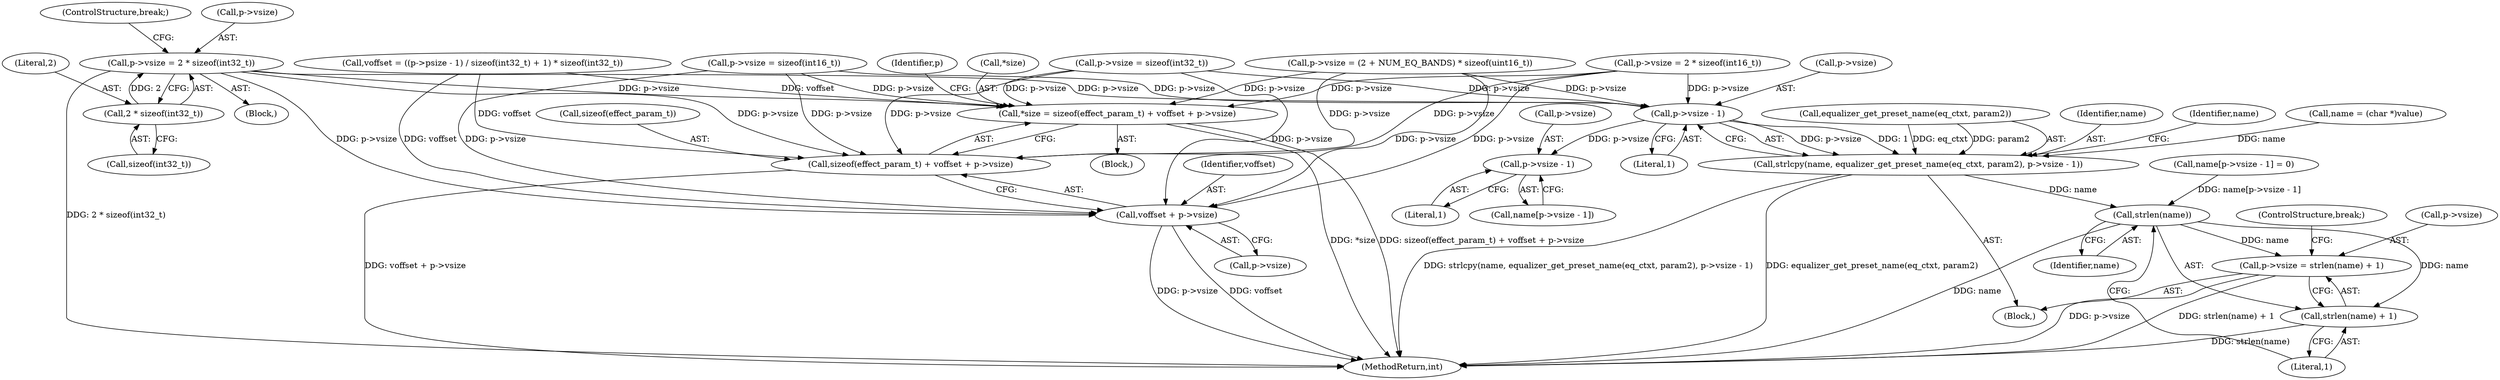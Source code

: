 digraph "0_Android_d72ea85c78a1a68bf99fd5804ad9784b4102fe57@API" {
"1000229" [label="(Call,p->vsize = 2 * sizeof(int32_t))"];
"1000233" [label="(Call,2 * sizeof(int32_t))"];
"1000297" [label="(Call,*size = sizeof(effect_param_t) + voffset + p->vsize)"];
"1000300" [label="(Call,sizeof(effect_param_t) + voffset + p->vsize)"];
"1000303" [label="(Call,voffset + p->vsize)"];
"1000570" [label="(Call,p->vsize - 1)"];
"1000565" [label="(Call,strlcpy(name, equalizer_get_preset_name(eq_ctxt, param2), p->vsize - 1))"];
"1000589" [label="(Call,strlen(name))"];
"1000584" [label="(Call,p->vsize = strlen(name) + 1)"];
"1000588" [label="(Call,strlen(name) + 1)"];
"1000578" [label="(Call,p->vsize - 1)"];
"1000590" [label="(Identifier,name)"];
"1000576" [label="(Call,name[p->vsize - 1])"];
"1000560" [label="(Call,name = (char *)value)"];
"1000300" [label="(Call,sizeof(effect_param_t) + voffset + p->vsize)"];
"1000311" [label="(Identifier,p)"];
"1000567" [label="(Call,equalizer_get_preset_name(eq_ctxt, param2))"];
"1000575" [label="(Call,name[p->vsize - 1] = 0)"];
"1000565" [label="(Call,strlcpy(name, equalizer_get_preset_name(eq_ctxt, param2), p->vsize - 1))"];
"1000566" [label="(Identifier,name)"];
"1000577" [label="(Identifier,name)"];
"1000588" [label="(Call,strlen(name) + 1)"];
"1000235" [label="(Call,sizeof(int32_t))"];
"1000579" [label="(Call,p->vsize)"];
"1000233" [label="(Call,2 * sizeof(int32_t))"];
"1000237" [label="(ControlStructure,break;)"];
"1000570" [label="(Call,p->vsize - 1)"];
"1000303" [label="(Call,voffset + p->vsize)"];
"1000234" [label="(Literal,2)"];
"1000589" [label="(Call,strlen(name))"];
"1000304" [label="(Identifier,voffset)"];
"1000592" [label="(ControlStructure,break;)"];
"1000305" [label="(Call,p->vsize)"];
"1000204" [label="(Call,p->vsize = 2 * sizeof(int16_t))"];
"1000162" [label="(Block,)"];
"1000318" [label="(Block,)"];
"1000230" [label="(Call,p->vsize)"];
"1000181" [label="(Call,p->vsize = sizeof(int16_t))"];
"1000297" [label="(Call,*size = sizeof(effect_param_t) + voffset + p->vsize)"];
"1000252" [label="(Call,p->vsize = sizeof(int32_t))"];
"1000229" [label="(Call,p->vsize = 2 * sizeof(int32_t))"];
"1000112" [label="(Call,voffset = ((p->psize - 1) / sizeof(int32_t) + 1) * sizeof(int32_t))"];
"1000651" [label="(MethodReturn,int)"];
"1000301" [label="(Call,sizeof(effect_param_t))"];
"1000574" [label="(Literal,1)"];
"1000585" [label="(Call,p->vsize)"];
"1000298" [label="(Call,*size)"];
"1000279" [label="(Call,p->vsize = (2 + NUM_EQ_BANDS) * sizeof(uint16_t))"];
"1000584" [label="(Call,p->vsize = strlen(name) + 1)"];
"1000571" [label="(Call,p->vsize)"];
"1000104" [label="(Block,)"];
"1000591" [label="(Literal,1)"];
"1000578" [label="(Call,p->vsize - 1)"];
"1000582" [label="(Literal,1)"];
"1000229" -> "1000162"  [label="AST: "];
"1000229" -> "1000233"  [label="CFG: "];
"1000230" -> "1000229"  [label="AST: "];
"1000233" -> "1000229"  [label="AST: "];
"1000237" -> "1000229"  [label="CFG: "];
"1000229" -> "1000651"  [label="DDG: 2 * sizeof(int32_t)"];
"1000233" -> "1000229"  [label="DDG: 2"];
"1000229" -> "1000297"  [label="DDG: p->vsize"];
"1000229" -> "1000300"  [label="DDG: p->vsize"];
"1000229" -> "1000303"  [label="DDG: p->vsize"];
"1000229" -> "1000570"  [label="DDG: p->vsize"];
"1000233" -> "1000235"  [label="CFG: "];
"1000234" -> "1000233"  [label="AST: "];
"1000235" -> "1000233"  [label="AST: "];
"1000297" -> "1000104"  [label="AST: "];
"1000297" -> "1000300"  [label="CFG: "];
"1000298" -> "1000297"  [label="AST: "];
"1000300" -> "1000297"  [label="AST: "];
"1000311" -> "1000297"  [label="CFG: "];
"1000297" -> "1000651"  [label="DDG: *size"];
"1000297" -> "1000651"  [label="DDG: sizeof(effect_param_t) + voffset + p->vsize"];
"1000112" -> "1000297"  [label="DDG: voffset"];
"1000181" -> "1000297"  [label="DDG: p->vsize"];
"1000204" -> "1000297"  [label="DDG: p->vsize"];
"1000252" -> "1000297"  [label="DDG: p->vsize"];
"1000279" -> "1000297"  [label="DDG: p->vsize"];
"1000300" -> "1000303"  [label="CFG: "];
"1000301" -> "1000300"  [label="AST: "];
"1000303" -> "1000300"  [label="AST: "];
"1000300" -> "1000651"  [label="DDG: voffset + p->vsize"];
"1000112" -> "1000300"  [label="DDG: voffset"];
"1000181" -> "1000300"  [label="DDG: p->vsize"];
"1000204" -> "1000300"  [label="DDG: p->vsize"];
"1000252" -> "1000300"  [label="DDG: p->vsize"];
"1000279" -> "1000300"  [label="DDG: p->vsize"];
"1000303" -> "1000305"  [label="CFG: "];
"1000304" -> "1000303"  [label="AST: "];
"1000305" -> "1000303"  [label="AST: "];
"1000303" -> "1000651"  [label="DDG: voffset"];
"1000303" -> "1000651"  [label="DDG: p->vsize"];
"1000112" -> "1000303"  [label="DDG: voffset"];
"1000181" -> "1000303"  [label="DDG: p->vsize"];
"1000204" -> "1000303"  [label="DDG: p->vsize"];
"1000252" -> "1000303"  [label="DDG: p->vsize"];
"1000279" -> "1000303"  [label="DDG: p->vsize"];
"1000570" -> "1000565"  [label="AST: "];
"1000570" -> "1000574"  [label="CFG: "];
"1000571" -> "1000570"  [label="AST: "];
"1000574" -> "1000570"  [label="AST: "];
"1000565" -> "1000570"  [label="CFG: "];
"1000570" -> "1000565"  [label="DDG: p->vsize"];
"1000570" -> "1000565"  [label="DDG: 1"];
"1000181" -> "1000570"  [label="DDG: p->vsize"];
"1000204" -> "1000570"  [label="DDG: p->vsize"];
"1000252" -> "1000570"  [label="DDG: p->vsize"];
"1000279" -> "1000570"  [label="DDG: p->vsize"];
"1000570" -> "1000578"  [label="DDG: p->vsize"];
"1000565" -> "1000318"  [label="AST: "];
"1000566" -> "1000565"  [label="AST: "];
"1000567" -> "1000565"  [label="AST: "];
"1000577" -> "1000565"  [label="CFG: "];
"1000565" -> "1000651"  [label="DDG: equalizer_get_preset_name(eq_ctxt, param2)"];
"1000565" -> "1000651"  [label="DDG: strlcpy(name, equalizer_get_preset_name(eq_ctxt, param2), p->vsize - 1)"];
"1000560" -> "1000565"  [label="DDG: name"];
"1000567" -> "1000565"  [label="DDG: eq_ctxt"];
"1000567" -> "1000565"  [label="DDG: param2"];
"1000565" -> "1000589"  [label="DDG: name"];
"1000589" -> "1000588"  [label="AST: "];
"1000589" -> "1000590"  [label="CFG: "];
"1000590" -> "1000589"  [label="AST: "];
"1000591" -> "1000589"  [label="CFG: "];
"1000589" -> "1000651"  [label="DDG: name"];
"1000589" -> "1000584"  [label="DDG: name"];
"1000589" -> "1000588"  [label="DDG: name"];
"1000575" -> "1000589"  [label="DDG: name[p->vsize - 1]"];
"1000584" -> "1000318"  [label="AST: "];
"1000584" -> "1000588"  [label="CFG: "];
"1000585" -> "1000584"  [label="AST: "];
"1000588" -> "1000584"  [label="AST: "];
"1000592" -> "1000584"  [label="CFG: "];
"1000584" -> "1000651"  [label="DDG: strlen(name) + 1"];
"1000584" -> "1000651"  [label="DDG: p->vsize"];
"1000588" -> "1000591"  [label="CFG: "];
"1000591" -> "1000588"  [label="AST: "];
"1000588" -> "1000651"  [label="DDG: strlen(name)"];
"1000578" -> "1000576"  [label="AST: "];
"1000578" -> "1000582"  [label="CFG: "];
"1000579" -> "1000578"  [label="AST: "];
"1000582" -> "1000578"  [label="AST: "];
"1000576" -> "1000578"  [label="CFG: "];
}
